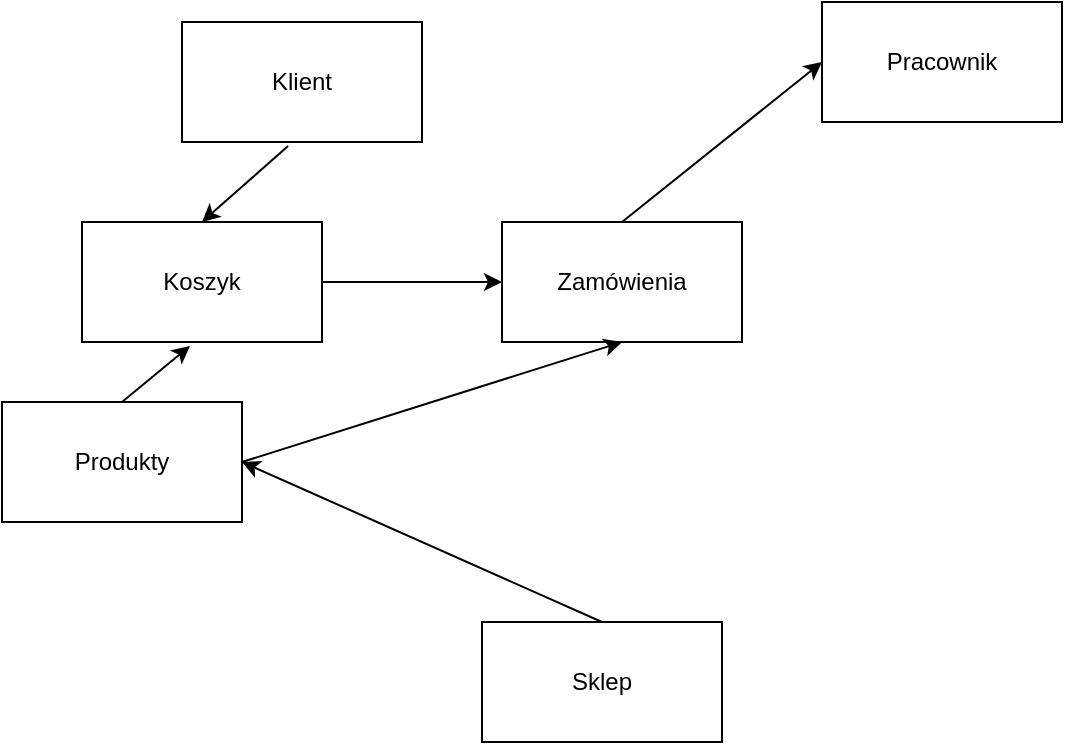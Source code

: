 <mxfile version="20.4.0" type="device"><diagram id="MLa3GDA9x87ZLOen4dIL" name="Strona-1"><mxGraphModel dx="1422" dy="762" grid="1" gridSize="10" guides="1" tooltips="1" connect="1" arrows="1" fold="1" page="1" pageScale="1" pageWidth="827" pageHeight="1169" math="0" shadow="0"><root><mxCell id="0"/><mxCell id="1" parent="0"/><mxCell id="X9ty6l8dCWO5iOqZD9TK-1" value="Sklep" style="rounded=0;whiteSpace=wrap;html=1;" vertex="1" parent="1"><mxGeometry x="310" y="450" width="120" height="60" as="geometry"/></mxCell><mxCell id="X9ty6l8dCWO5iOqZD9TK-2" value="Produkty" style="rounded=0;whiteSpace=wrap;html=1;" vertex="1" parent="1"><mxGeometry x="70" y="340" width="120" height="60" as="geometry"/></mxCell><mxCell id="X9ty6l8dCWO5iOqZD9TK-3" value="Zamówienia" style="rounded=0;whiteSpace=wrap;html=1;" vertex="1" parent="1"><mxGeometry x="320" y="250" width="120" height="60" as="geometry"/></mxCell><mxCell id="X9ty6l8dCWO5iOqZD9TK-4" value="Klient" style="rounded=0;whiteSpace=wrap;html=1;" vertex="1" parent="1"><mxGeometry x="160" y="150" width="120" height="60" as="geometry"/></mxCell><mxCell id="X9ty6l8dCWO5iOqZD9TK-5" value="Pracownik" style="rounded=0;whiteSpace=wrap;html=1;" vertex="1" parent="1"><mxGeometry x="480" y="140" width="120" height="60" as="geometry"/></mxCell><mxCell id="X9ty6l8dCWO5iOqZD9TK-6" value="" style="endArrow=classic;html=1;rounded=0;exitX=0.5;exitY=0;exitDx=0;exitDy=0;entryX=1;entryY=0.5;entryDx=0;entryDy=0;" edge="1" parent="1" source="X9ty6l8dCWO5iOqZD9TK-1" target="X9ty6l8dCWO5iOqZD9TK-2"><mxGeometry width="50" height="50" relative="1" as="geometry"><mxPoint x="390" y="420" as="sourcePoint"/><mxPoint x="440" y="370" as="targetPoint"/></mxGeometry></mxCell><mxCell id="X9ty6l8dCWO5iOqZD9TK-8" value="" style="endArrow=classic;html=1;rounded=0;entryX=0;entryY=0.5;entryDx=0;entryDy=0;exitX=0.5;exitY=0;exitDx=0;exitDy=0;" edge="1" parent="1" source="X9ty6l8dCWO5iOqZD9TK-3" target="X9ty6l8dCWO5iOqZD9TK-5"><mxGeometry width="50" height="50" relative="1" as="geometry"><mxPoint x="390" y="420" as="sourcePoint"/><mxPoint x="440" y="370" as="targetPoint"/></mxGeometry></mxCell><mxCell id="X9ty6l8dCWO5iOqZD9TK-10" value="" style="endArrow=classic;html=1;rounded=0;entryX=0.5;entryY=1;entryDx=0;entryDy=0;exitX=1;exitY=0.5;exitDx=0;exitDy=0;" edge="1" parent="1" source="X9ty6l8dCWO5iOqZD9TK-2" target="X9ty6l8dCWO5iOqZD9TK-3"><mxGeometry width="50" height="50" relative="1" as="geometry"><mxPoint x="280" y="290" as="sourcePoint"/><mxPoint x="440" y="370" as="targetPoint"/></mxGeometry></mxCell><mxCell id="X9ty6l8dCWO5iOqZD9TK-13" value="" style="endArrow=classic;html=1;rounded=0;exitX=1;exitY=0.5;exitDx=0;exitDy=0;entryX=0;entryY=0.5;entryDx=0;entryDy=0;" edge="1" parent="1" source="X9ty6l8dCWO5iOqZD9TK-14" target="X9ty6l8dCWO5iOqZD9TK-3"><mxGeometry width="50" height="50" relative="1" as="geometry"><mxPoint x="390" y="420" as="sourcePoint"/><mxPoint x="440" y="370" as="targetPoint"/></mxGeometry></mxCell><mxCell id="X9ty6l8dCWO5iOqZD9TK-14" value="Koszyk" style="rounded=0;whiteSpace=wrap;html=1;" vertex="1" parent="1"><mxGeometry x="110" y="250" width="120" height="60" as="geometry"/></mxCell><mxCell id="X9ty6l8dCWO5iOqZD9TK-15" value="" style="endArrow=classic;html=1;rounded=0;exitX=0.5;exitY=0;exitDx=0;exitDy=0;entryX=0.45;entryY=1.033;entryDx=0;entryDy=0;entryPerimeter=0;" edge="1" parent="1" source="X9ty6l8dCWO5iOqZD9TK-2" target="X9ty6l8dCWO5iOqZD9TK-14"><mxGeometry width="50" height="50" relative="1" as="geometry"><mxPoint x="390" y="420" as="sourcePoint"/><mxPoint x="440" y="370" as="targetPoint"/></mxGeometry></mxCell><mxCell id="X9ty6l8dCWO5iOqZD9TK-16" value="" style="endArrow=classic;html=1;rounded=0;exitX=0.442;exitY=1.033;exitDx=0;exitDy=0;exitPerimeter=0;entryX=0.5;entryY=0;entryDx=0;entryDy=0;" edge="1" parent="1" source="X9ty6l8dCWO5iOqZD9TK-4" target="X9ty6l8dCWO5iOqZD9TK-14"><mxGeometry width="50" height="50" relative="1" as="geometry"><mxPoint x="390" y="420" as="sourcePoint"/><mxPoint x="440" y="370" as="targetPoint"/></mxGeometry></mxCell></root></mxGraphModel></diagram></mxfile>